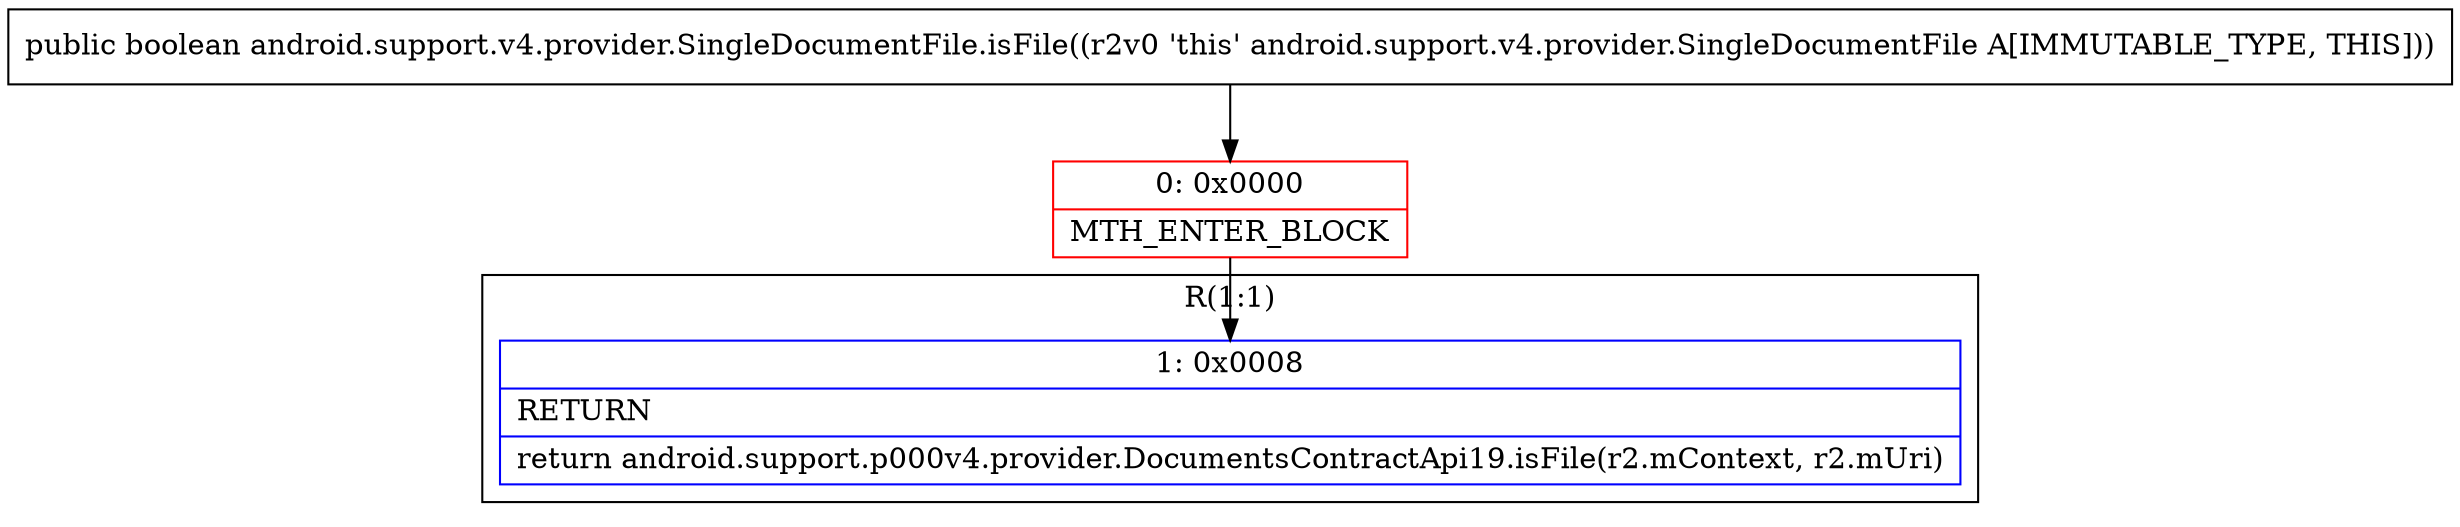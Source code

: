 digraph "CFG forandroid.support.v4.provider.SingleDocumentFile.isFile()Z" {
subgraph cluster_Region_576457306 {
label = "R(1:1)";
node [shape=record,color=blue];
Node_1 [shape=record,label="{1\:\ 0x0008|RETURN\l|return android.support.p000v4.provider.DocumentsContractApi19.isFile(r2.mContext, r2.mUri)\l}"];
}
Node_0 [shape=record,color=red,label="{0\:\ 0x0000|MTH_ENTER_BLOCK\l}"];
MethodNode[shape=record,label="{public boolean android.support.v4.provider.SingleDocumentFile.isFile((r2v0 'this' android.support.v4.provider.SingleDocumentFile A[IMMUTABLE_TYPE, THIS])) }"];
MethodNode -> Node_0;
Node_0 -> Node_1;
}

